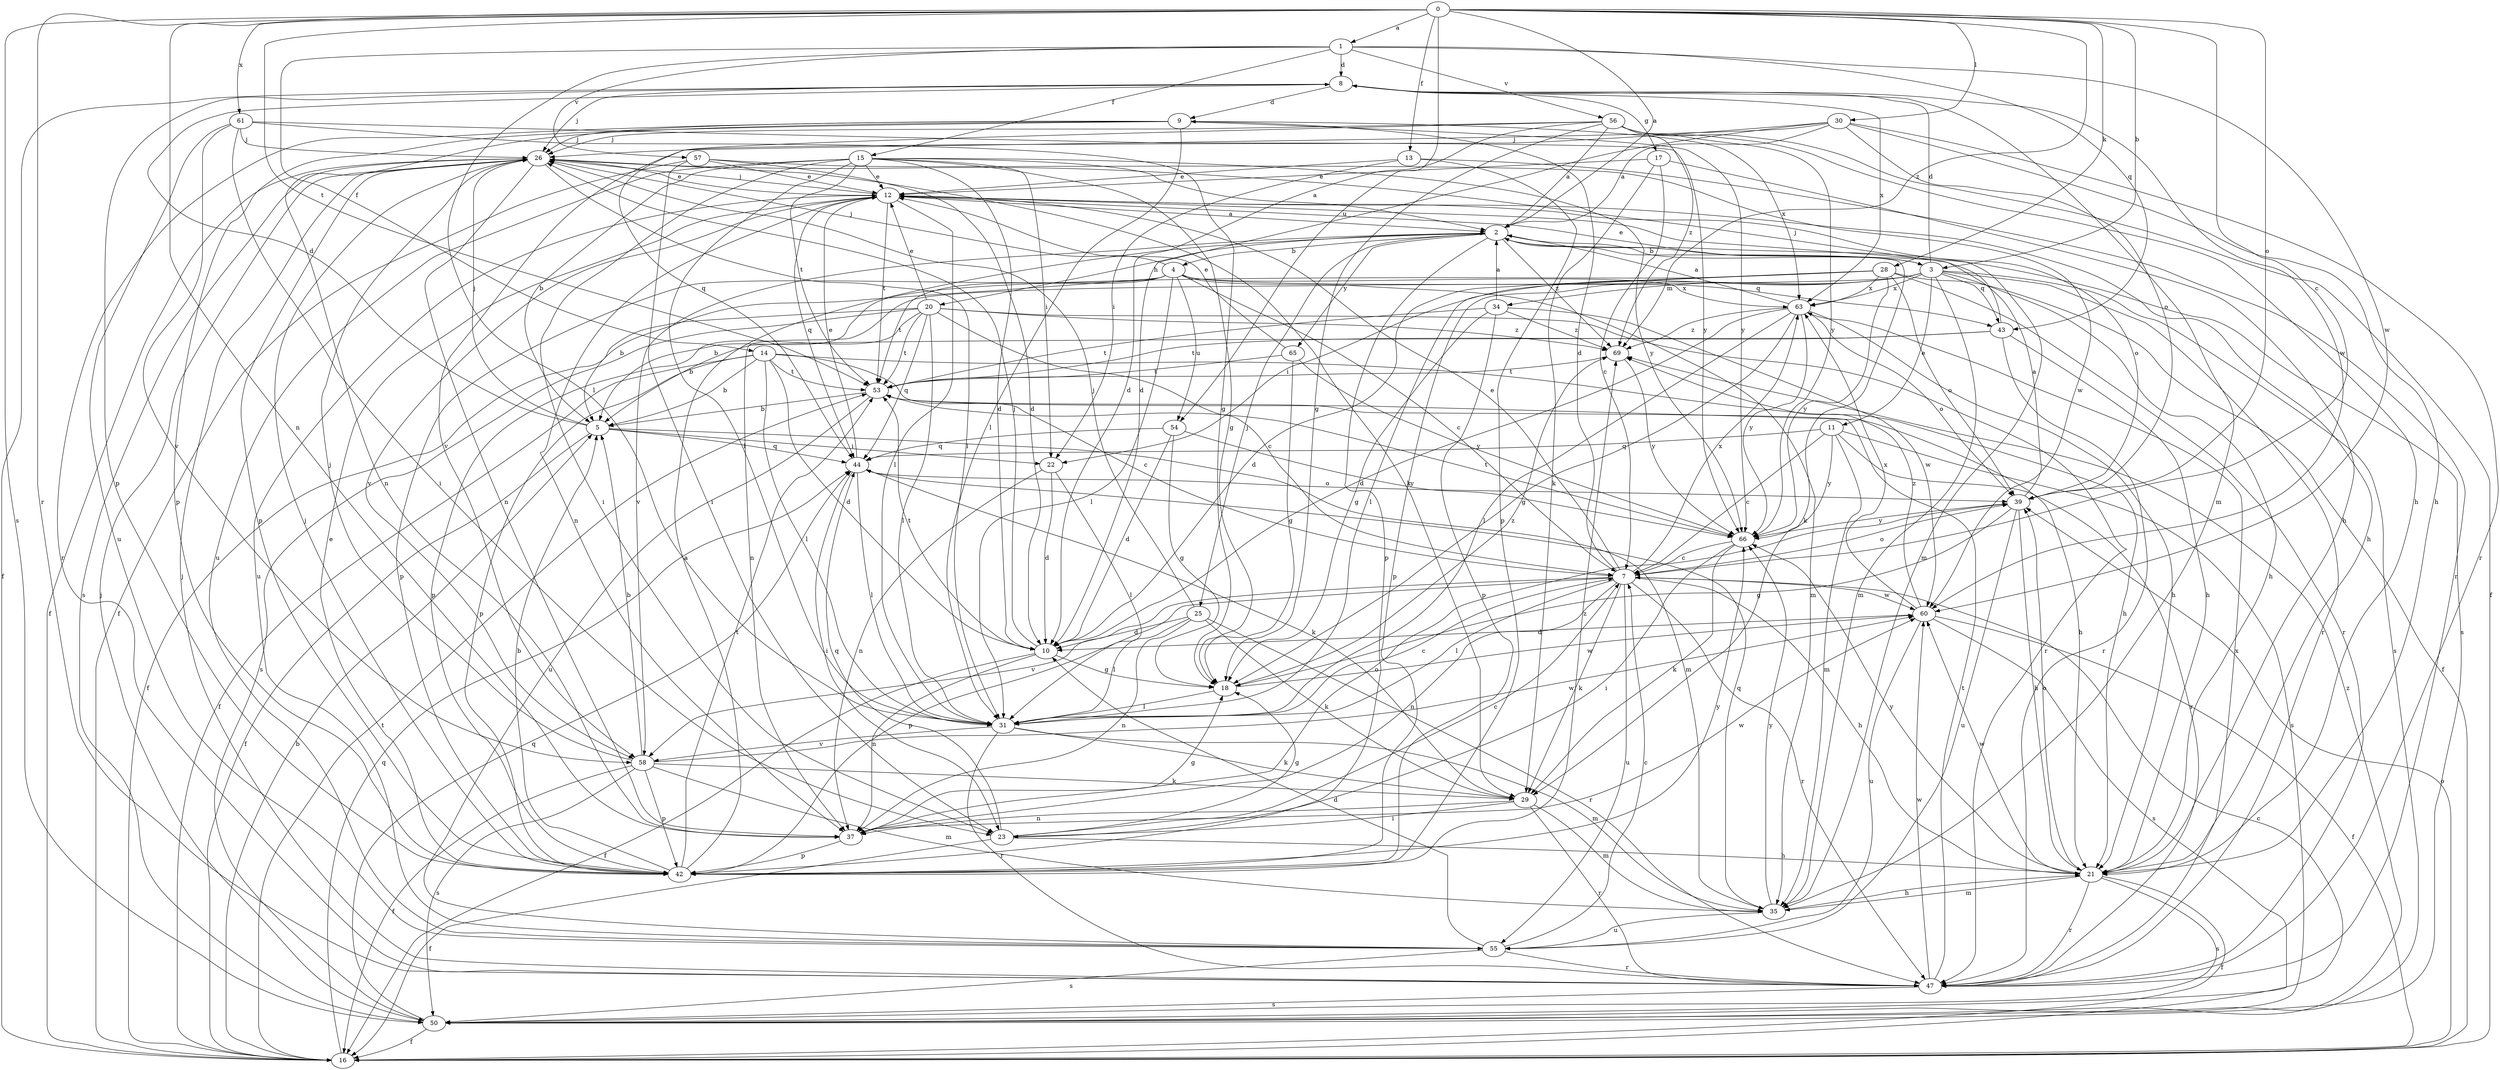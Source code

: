 strict digraph  {
0;
1;
2;
3;
4;
5;
7;
8;
9;
10;
11;
12;
13;
14;
15;
16;
17;
18;
20;
21;
22;
23;
25;
26;
28;
29;
30;
31;
34;
35;
37;
39;
42;
43;
44;
47;
50;
53;
54;
55;
56;
57;
58;
60;
61;
63;
65;
66;
69;
0 -> 1  [label=a];
0 -> 2  [label=a];
0 -> 3  [label=b];
0 -> 7  [label=c];
0 -> 13  [label=f];
0 -> 28  [label=k];
0 -> 30  [label=l];
0 -> 37  [label=n];
0 -> 39  [label=o];
0 -> 47  [label=r];
0 -> 50  [label=s];
0 -> 53  [label=t];
0 -> 54  [label=u];
0 -> 61  [label=x];
0 -> 69  [label=z];
1 -> 8  [label=d];
1 -> 14  [label=f];
1 -> 15  [label=f];
1 -> 31  [label=l];
1 -> 43  [label=q];
1 -> 56  [label=v];
1 -> 57  [label=v];
1 -> 60  [label=w];
2 -> 3  [label=b];
2 -> 4  [label=b];
2 -> 20  [label=h];
2 -> 25  [label=j];
2 -> 29  [label=k];
2 -> 42  [label=p];
2 -> 50  [label=s];
2 -> 58  [label=v];
2 -> 65  [label=y];
2 -> 69  [label=z];
3 -> 8  [label=d];
3 -> 11  [label=e];
3 -> 12  [label=e];
3 -> 21  [label=h];
3 -> 22  [label=i];
3 -> 34  [label=m];
3 -> 35  [label=m];
3 -> 37  [label=n];
3 -> 42  [label=p];
3 -> 43  [label=q];
3 -> 47  [label=r];
3 -> 50  [label=s];
3 -> 63  [label=x];
4 -> 5  [label=b];
4 -> 7  [label=c];
4 -> 26  [label=j];
4 -> 31  [label=l];
4 -> 35  [label=m];
4 -> 42  [label=p];
4 -> 43  [label=q];
4 -> 53  [label=t];
4 -> 54  [label=u];
4 -> 63  [label=x];
5 -> 8  [label=d];
5 -> 16  [label=f];
5 -> 22  [label=i];
5 -> 26  [label=j];
5 -> 35  [label=m];
5 -> 44  [label=q];
7 -> 9  [label=d];
7 -> 12  [label=e];
7 -> 21  [label=h];
7 -> 29  [label=k];
7 -> 31  [label=l];
7 -> 37  [label=n];
7 -> 39  [label=o];
7 -> 42  [label=p];
7 -> 47  [label=r];
7 -> 55  [label=u];
7 -> 58  [label=v];
7 -> 60  [label=w];
7 -> 63  [label=x];
8 -> 9  [label=d];
8 -> 16  [label=f];
8 -> 17  [label=g];
8 -> 26  [label=j];
8 -> 35  [label=m];
8 -> 42  [label=p];
8 -> 60  [label=w];
8 -> 63  [label=x];
9 -> 26  [label=j];
9 -> 31  [label=l];
9 -> 37  [label=n];
9 -> 42  [label=p];
9 -> 47  [label=r];
9 -> 63  [label=x];
9 -> 66  [label=y];
10 -> 16  [label=f];
10 -> 18  [label=g];
10 -> 26  [label=j];
10 -> 37  [label=n];
10 -> 53  [label=t];
11 -> 7  [label=c];
11 -> 35  [label=m];
11 -> 44  [label=q];
11 -> 47  [label=r];
11 -> 50  [label=s];
11 -> 66  [label=y];
12 -> 2  [label=a];
12 -> 21  [label=h];
12 -> 26  [label=j];
12 -> 31  [label=l];
12 -> 35  [label=m];
12 -> 37  [label=n];
12 -> 39  [label=o];
12 -> 44  [label=q];
12 -> 53  [label=t];
12 -> 55  [label=u];
12 -> 58  [label=v];
13 -> 12  [label=e];
13 -> 22  [label=i];
13 -> 42  [label=p];
13 -> 47  [label=r];
14 -> 5  [label=b];
14 -> 7  [label=c];
14 -> 10  [label=d];
14 -> 16  [label=f];
14 -> 21  [label=h];
14 -> 31  [label=l];
14 -> 42  [label=p];
14 -> 53  [label=t];
15 -> 2  [label=a];
15 -> 5  [label=b];
15 -> 10  [label=d];
15 -> 12  [label=e];
15 -> 18  [label=g];
15 -> 22  [label=i];
15 -> 23  [label=i];
15 -> 31  [label=l];
15 -> 53  [label=t];
15 -> 55  [label=u];
15 -> 66  [label=y];
16 -> 5  [label=b];
16 -> 7  [label=c];
16 -> 39  [label=o];
16 -> 44  [label=q];
16 -> 53  [label=t];
17 -> 7  [label=c];
17 -> 12  [label=e];
17 -> 21  [label=h];
17 -> 29  [label=k];
18 -> 31  [label=l];
18 -> 60  [label=w];
18 -> 69  [label=z];
20 -> 7  [label=c];
20 -> 12  [label=e];
20 -> 16  [label=f];
20 -> 31  [label=l];
20 -> 42  [label=p];
20 -> 44  [label=q];
20 -> 47  [label=r];
20 -> 50  [label=s];
20 -> 53  [label=t];
20 -> 69  [label=z];
21 -> 16  [label=f];
21 -> 35  [label=m];
21 -> 39  [label=o];
21 -> 47  [label=r];
21 -> 50  [label=s];
21 -> 60  [label=w];
21 -> 66  [label=y];
22 -> 10  [label=d];
22 -> 31  [label=l];
22 -> 37  [label=n];
23 -> 7  [label=c];
23 -> 16  [label=f];
23 -> 18  [label=g];
23 -> 21  [label=h];
23 -> 44  [label=q];
25 -> 10  [label=d];
25 -> 26  [label=j];
25 -> 29  [label=k];
25 -> 31  [label=l];
25 -> 37  [label=n];
25 -> 47  [label=r];
26 -> 12  [label=e];
26 -> 16  [label=f];
26 -> 29  [label=k];
26 -> 31  [label=l];
26 -> 37  [label=n];
26 -> 42  [label=p];
26 -> 50  [label=s];
28 -> 5  [label=b];
28 -> 10  [label=d];
28 -> 16  [label=f];
28 -> 31  [label=l];
28 -> 39  [label=o];
28 -> 47  [label=r];
28 -> 63  [label=x];
28 -> 66  [label=y];
29 -> 23  [label=i];
29 -> 35  [label=m];
29 -> 37  [label=n];
29 -> 47  [label=r];
30 -> 2  [label=a];
30 -> 10  [label=d];
30 -> 21  [label=h];
30 -> 26  [label=j];
30 -> 39  [label=o];
30 -> 47  [label=r];
30 -> 58  [label=v];
31 -> 7  [label=c];
31 -> 29  [label=k];
31 -> 35  [label=m];
31 -> 47  [label=r];
31 -> 58  [label=v];
34 -> 2  [label=a];
34 -> 18  [label=g];
34 -> 42  [label=p];
34 -> 53  [label=t];
34 -> 60  [label=w];
34 -> 69  [label=z];
35 -> 21  [label=h];
35 -> 44  [label=q];
35 -> 55  [label=u];
35 -> 66  [label=y];
37 -> 18  [label=g];
37 -> 39  [label=o];
37 -> 42  [label=p];
37 -> 60  [label=w];
39 -> 2  [label=a];
39 -> 18  [label=g];
39 -> 21  [label=h];
39 -> 55  [label=u];
39 -> 66  [label=y];
42 -> 2  [label=a];
42 -> 5  [label=b];
42 -> 12  [label=e];
42 -> 26  [label=j];
42 -> 53  [label=t];
42 -> 66  [label=y];
42 -> 69  [label=z];
43 -> 5  [label=b];
43 -> 21  [label=h];
43 -> 26  [label=j];
43 -> 47  [label=r];
43 -> 53  [label=t];
44 -> 12  [label=e];
44 -> 23  [label=i];
44 -> 29  [label=k];
44 -> 31  [label=l];
44 -> 39  [label=o];
47 -> 26  [label=j];
47 -> 50  [label=s];
47 -> 53  [label=t];
47 -> 60  [label=w];
47 -> 63  [label=x];
50 -> 16  [label=f];
50 -> 26  [label=j];
50 -> 44  [label=q];
50 -> 69  [label=z];
53 -> 5  [label=b];
53 -> 21  [label=h];
53 -> 55  [label=u];
54 -> 10  [label=d];
54 -> 18  [label=g];
54 -> 44  [label=q];
54 -> 66  [label=y];
55 -> 7  [label=c];
55 -> 10  [label=d];
55 -> 47  [label=r];
55 -> 50  [label=s];
56 -> 2  [label=a];
56 -> 10  [label=d];
56 -> 16  [label=f];
56 -> 18  [label=g];
56 -> 21  [label=h];
56 -> 26  [label=j];
56 -> 44  [label=q];
56 -> 66  [label=y];
56 -> 69  [label=z];
57 -> 10  [label=d];
57 -> 12  [label=e];
57 -> 16  [label=f];
57 -> 23  [label=i];
57 -> 60  [label=w];
58 -> 5  [label=b];
58 -> 16  [label=f];
58 -> 26  [label=j];
58 -> 29  [label=k];
58 -> 35  [label=m];
58 -> 42  [label=p];
58 -> 50  [label=s];
58 -> 60  [label=w];
60 -> 10  [label=d];
60 -> 16  [label=f];
60 -> 50  [label=s];
60 -> 55  [label=u];
60 -> 63  [label=x];
60 -> 69  [label=z];
61 -> 18  [label=g];
61 -> 23  [label=i];
61 -> 26  [label=j];
61 -> 55  [label=u];
61 -> 58  [label=v];
61 -> 66  [label=y];
63 -> 2  [label=a];
63 -> 10  [label=d];
63 -> 18  [label=g];
63 -> 21  [label=h];
63 -> 31  [label=l];
63 -> 39  [label=o];
63 -> 66  [label=y];
63 -> 69  [label=z];
65 -> 12  [label=e];
65 -> 18  [label=g];
65 -> 53  [label=t];
65 -> 66  [label=y];
66 -> 7  [label=c];
66 -> 23  [label=i];
66 -> 29  [label=k];
66 -> 53  [label=t];
69 -> 53  [label=t];
69 -> 66  [label=y];
}
